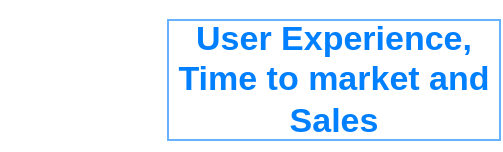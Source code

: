 <mxfile version="17.2.4" type="github" pages="2">
  <diagram name="Page-1" id="1622d65d-c77d-c4b6-e0e7-3c11208c8684">
    <mxGraphModel dx="3069.5" dy="737" grid="1" gridSize="10" guides="1" tooltips="1" connect="1" arrows="1" fold="1" page="1" pageScale="1.5" pageWidth="1169" pageHeight="826" background="none" math="0" shadow="0">
      <root>
        <mxCell id="0" style=";html=1;" />
        <mxCell id="1" style=";html=1;" parent="0" />
        <mxCell id="TeuCfKKT3dYriOcR2eb5-1" value="" style="shape=image;html=1;verticalAlign=top;verticalLabelPosition=bottom;labelBackgroundColor=#ffffff;imageAspect=0;aspect=fixed;image=https://cdn1.iconfinder.com/data/icons/CrystalClear/128x128/kdm/user_male.png" vertex="1" parent="1">
          <mxGeometry x="-960" y="130" width="60" height="60" as="geometry" />
        </mxCell>
        <mxCell id="TeuCfKKT3dYriOcR2eb5-6" value="" style="shape=image;html=1;verticalAlign=top;verticalLabelPosition=bottom;labelBackgroundColor=#ffffff;imageAspect=0;aspect=fixed;image=https://cdn1.iconfinder.com/data/icons/CrystalClear/128x128/kdm/user_male.png" vertex="1" parent="1">
          <mxGeometry x="-940" y="130" width="55" height="55" as="geometry" />
        </mxCell>
        <mxCell id="TeuCfKKT3dYriOcR2eb5-7" value="" style="shape=image;html=1;verticalAlign=top;verticalLabelPosition=bottom;labelBackgroundColor=#ffffff;imageAspect=0;aspect=fixed;image=https://cdn1.iconfinder.com/data/icons/CrystalClear/128x128/kdm/user_male.png" vertex="1" parent="1">
          <mxGeometry x="-950" y="150" width="55" height="55" as="geometry" />
        </mxCell>
        <mxCell id="TeuCfKKT3dYriOcR2eb5-8" value="&lt;font style=&quot;font-size: 17px&quot; color=&quot;#007fff&quot;&gt;User Experience, Time to market and Sales&lt;/font&gt;" style="rounded=0;whiteSpace=wrap;html=1;fontStyle=1;fontColor=#009900;strokeColor=#66B2FF;" vertex="1" parent="1">
          <mxGeometry x="-876" y="140" width="166" height="60" as="geometry" />
        </mxCell>
      </root>
    </mxGraphModel>
  </diagram>
  <diagram id="sziv7gaduQ6-6AzNWARn" name="Page-2">
    <mxGraphModel dx="1316" dy="737" grid="1" gridSize="10" guides="1" tooltips="1" connect="1" arrows="1" fold="1" page="1" pageScale="1" pageWidth="850" pageHeight="1100" math="0" shadow="0">
      <root>
        <mxCell id="0" />
        <mxCell id="1" parent="0" />
        <mxCell id="hlMxdPk4lUfLSePp7Jsg-3" value="" style="sketch=0;outlineConnect=0;fontColor=#232F3E;gradientColor=none;fillColor=#B0084D;strokeColor=none;dashed=0;verticalLabelPosition=bottom;verticalAlign=top;align=center;html=1;fontSize=12;fontStyle=0;aspect=fixed;pointerEvents=1;shape=mxgraph.aws4.checklist_cost;" vertex="1" parent="1">
          <mxGeometry x="130" y="150" width="110" height="110" as="geometry" />
        </mxCell>
        <mxCell id="hlMxdPk4lUfLSePp7Jsg-4" value="Compliance, Security, Availability, Cost, Operational Excellence&amp;nbsp;" style="rounded=0;whiteSpace=wrap;html=1;fontSize=17;strokeColor=#b85450;fillColor=#f8cecc;" vertex="1" parent="1">
          <mxGeometry x="250" y="150" width="190" height="80" as="geometry" />
        </mxCell>
      </root>
    </mxGraphModel>
  </diagram>
</mxfile>
